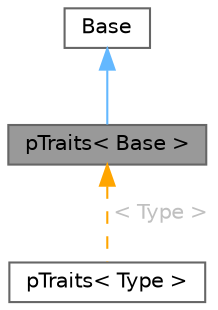 digraph "pTraits&lt; Base &gt;"
{
 // LATEX_PDF_SIZE
  bgcolor="transparent";
  edge [fontname=Helvetica,fontsize=10,labelfontname=Helvetica,labelfontsize=10];
  node [fontname=Helvetica,fontsize=10,shape=box,height=0.2,width=0.4];
  Node1 [id="Node000001",label="pTraits\< Base \>",height=0.2,width=0.4,color="gray40", fillcolor="grey60", style="filled", fontcolor="black",tooltip="A traits class, which is primarily used for primitives."];
  Node2 -> Node1 [id="edge1_Node000001_Node000002",dir="back",color="steelblue1",style="solid",tooltip=" "];
  Node2 [id="Node000002",label="Base",height=0.2,width=0.4,color="gray40", fillcolor="white", style="filled",tooltip=" "];
  Node1 -> Node3 [id="edge2_Node000001_Node000003",dir="back",color="orange",style="dashed",tooltip=" ",label=" \< Type \>",fontcolor="grey" ];
  Node3 [id="Node000003",label="pTraits\< Type \>",height=0.2,width=0.4,color="gray40", fillcolor="white", style="filled",URL="$classFoam_1_1pTraits.html",tooltip=" "];
}
